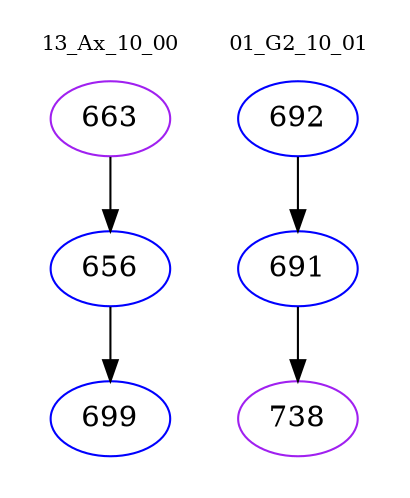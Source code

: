 digraph{
subgraph cluster_0 {
color = white
label = "13_Ax_10_00";
fontsize=10;
T0_663 [label="663", color="purple"]
T0_663 -> T0_656 [color="black"]
T0_656 [label="656", color="blue"]
T0_656 -> T0_699 [color="black"]
T0_699 [label="699", color="blue"]
}
subgraph cluster_1 {
color = white
label = "01_G2_10_01";
fontsize=10;
T1_692 [label="692", color="blue"]
T1_692 -> T1_691 [color="black"]
T1_691 [label="691", color="blue"]
T1_691 -> T1_738 [color="black"]
T1_738 [label="738", color="purple"]
}
}
